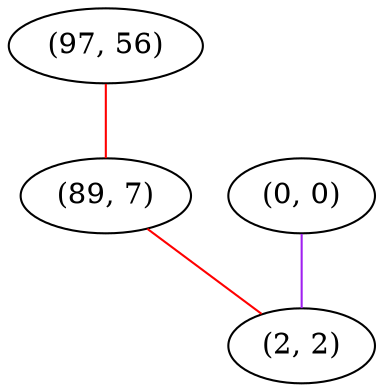 graph "" {
"(97, 56)";
"(89, 7)";
"(0, 0)";
"(2, 2)";
"(97, 56)" -- "(89, 7)"  [color=red, key=0, weight=1];
"(89, 7)" -- "(2, 2)"  [color=red, key=0, weight=1];
"(0, 0)" -- "(2, 2)"  [color=purple, key=0, weight=4];
}
